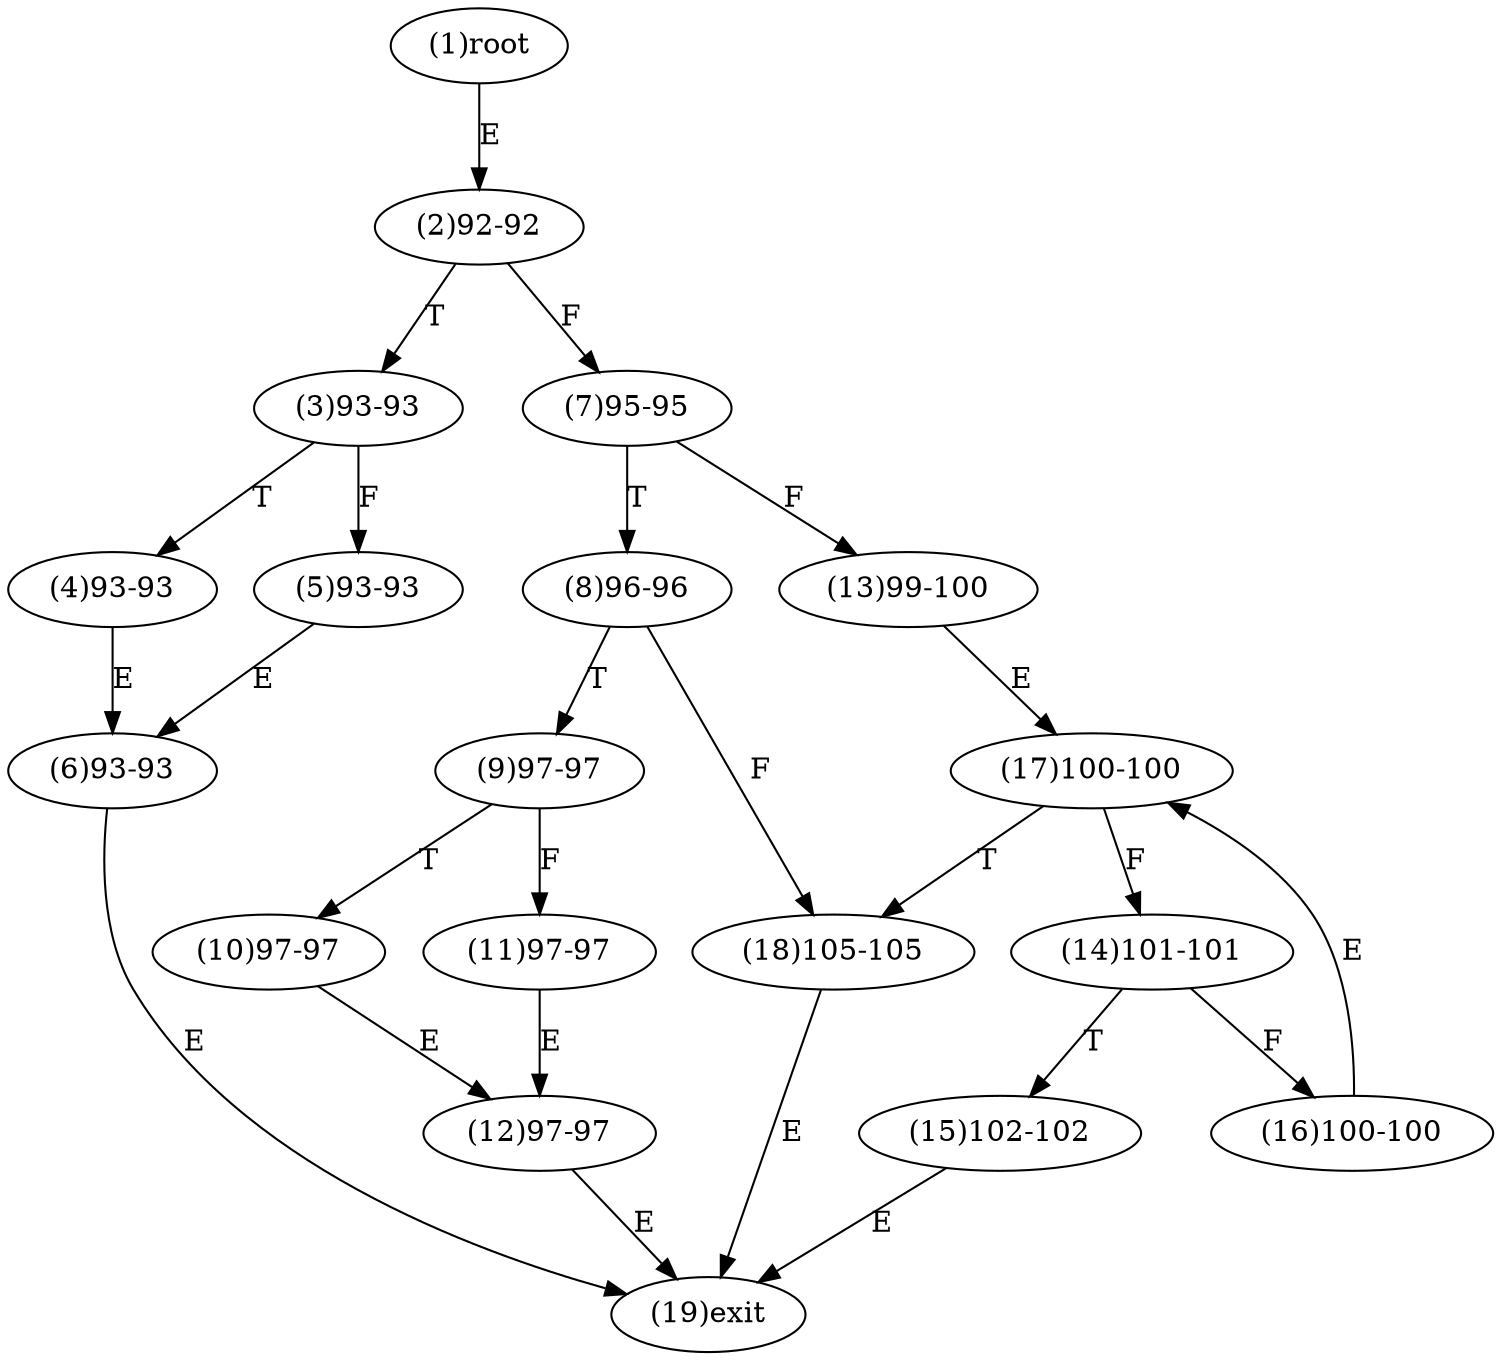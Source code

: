 digraph "" { 
1[ label="(1)root"];
2[ label="(2)92-92"];
3[ label="(3)93-93"];
4[ label="(4)93-93"];
5[ label="(5)93-93"];
6[ label="(6)93-93"];
7[ label="(7)95-95"];
8[ label="(8)96-96"];
9[ label="(9)97-97"];
10[ label="(10)97-97"];
11[ label="(11)97-97"];
12[ label="(12)97-97"];
13[ label="(13)99-100"];
14[ label="(14)101-101"];
15[ label="(15)102-102"];
17[ label="(17)100-100"];
16[ label="(16)100-100"];
19[ label="(19)exit"];
18[ label="(18)105-105"];
1->2[ label="E"];
2->7[ label="F"];
2->3[ label="T"];
3->5[ label="F"];
3->4[ label="T"];
4->6[ label="E"];
5->6[ label="E"];
6->19[ label="E"];
7->13[ label="F"];
7->8[ label="T"];
8->18[ label="F"];
8->9[ label="T"];
9->11[ label="F"];
9->10[ label="T"];
10->12[ label="E"];
11->12[ label="E"];
12->19[ label="E"];
13->17[ label="E"];
14->16[ label="F"];
14->15[ label="T"];
15->19[ label="E"];
16->17[ label="E"];
17->14[ label="F"];
17->18[ label="T"];
18->19[ label="E"];
}